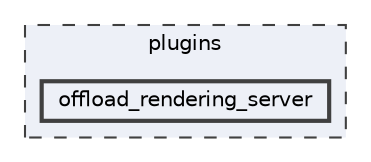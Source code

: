 digraph "/home/friedel/devel/ILLIXR/plugins/offload_rendering_server"
{
 // LATEX_PDF_SIZE
  bgcolor="transparent";
  edge [fontname=Helvetica,fontsize=10,labelfontname=Helvetica,labelfontsize=10];
  node [fontname=Helvetica,fontsize=10,shape=box,height=0.2,width=0.4];
  compound=true
  subgraph clusterdir_38c8d24aef3972a7f87b834274e76e31 {
    graph [ bgcolor="#edf0f7", pencolor="grey25", label="plugins", fontname=Helvetica,fontsize=10 style="filled,dashed", URL="dir_38c8d24aef3972a7f87b834274e76e31.html",tooltip=""]
  dir_5cc4dcc40f5c42212fd4ae0413e70579 [label="offload_rendering_server", fillcolor="#edf0f7", color="grey25", style="filled,bold", URL="dir_5cc4dcc40f5c42212fd4ae0413e70579.html",tooltip=""];
  }
}
